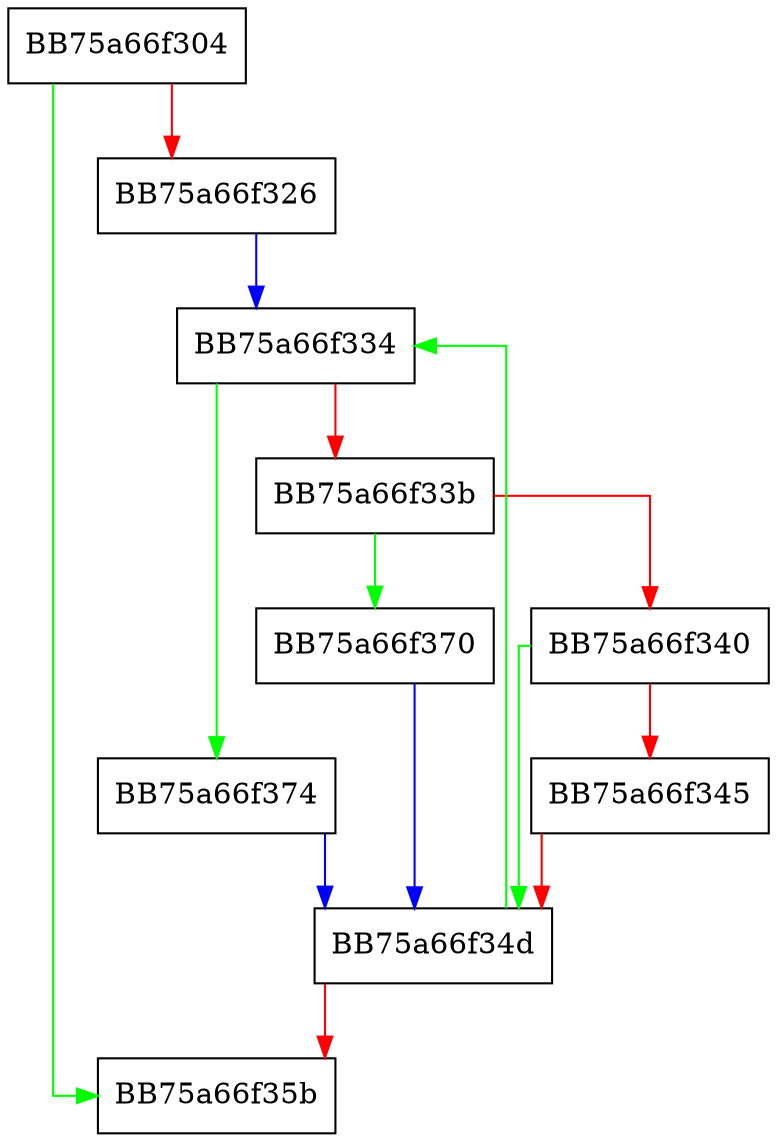 digraph vfo_resethashes {
  node [shape="box"];
  graph [splines=ortho];
  BB75a66f304 -> BB75a66f35b [color="green"];
  BB75a66f304 -> BB75a66f326 [color="red"];
  BB75a66f326 -> BB75a66f334 [color="blue"];
  BB75a66f334 -> BB75a66f374 [color="green"];
  BB75a66f334 -> BB75a66f33b [color="red"];
  BB75a66f33b -> BB75a66f370 [color="green"];
  BB75a66f33b -> BB75a66f340 [color="red"];
  BB75a66f340 -> BB75a66f34d [color="green"];
  BB75a66f340 -> BB75a66f345 [color="red"];
  BB75a66f345 -> BB75a66f34d [color="red"];
  BB75a66f34d -> BB75a66f334 [color="green"];
  BB75a66f34d -> BB75a66f35b [color="red"];
  BB75a66f370 -> BB75a66f34d [color="blue"];
  BB75a66f374 -> BB75a66f34d [color="blue"];
}